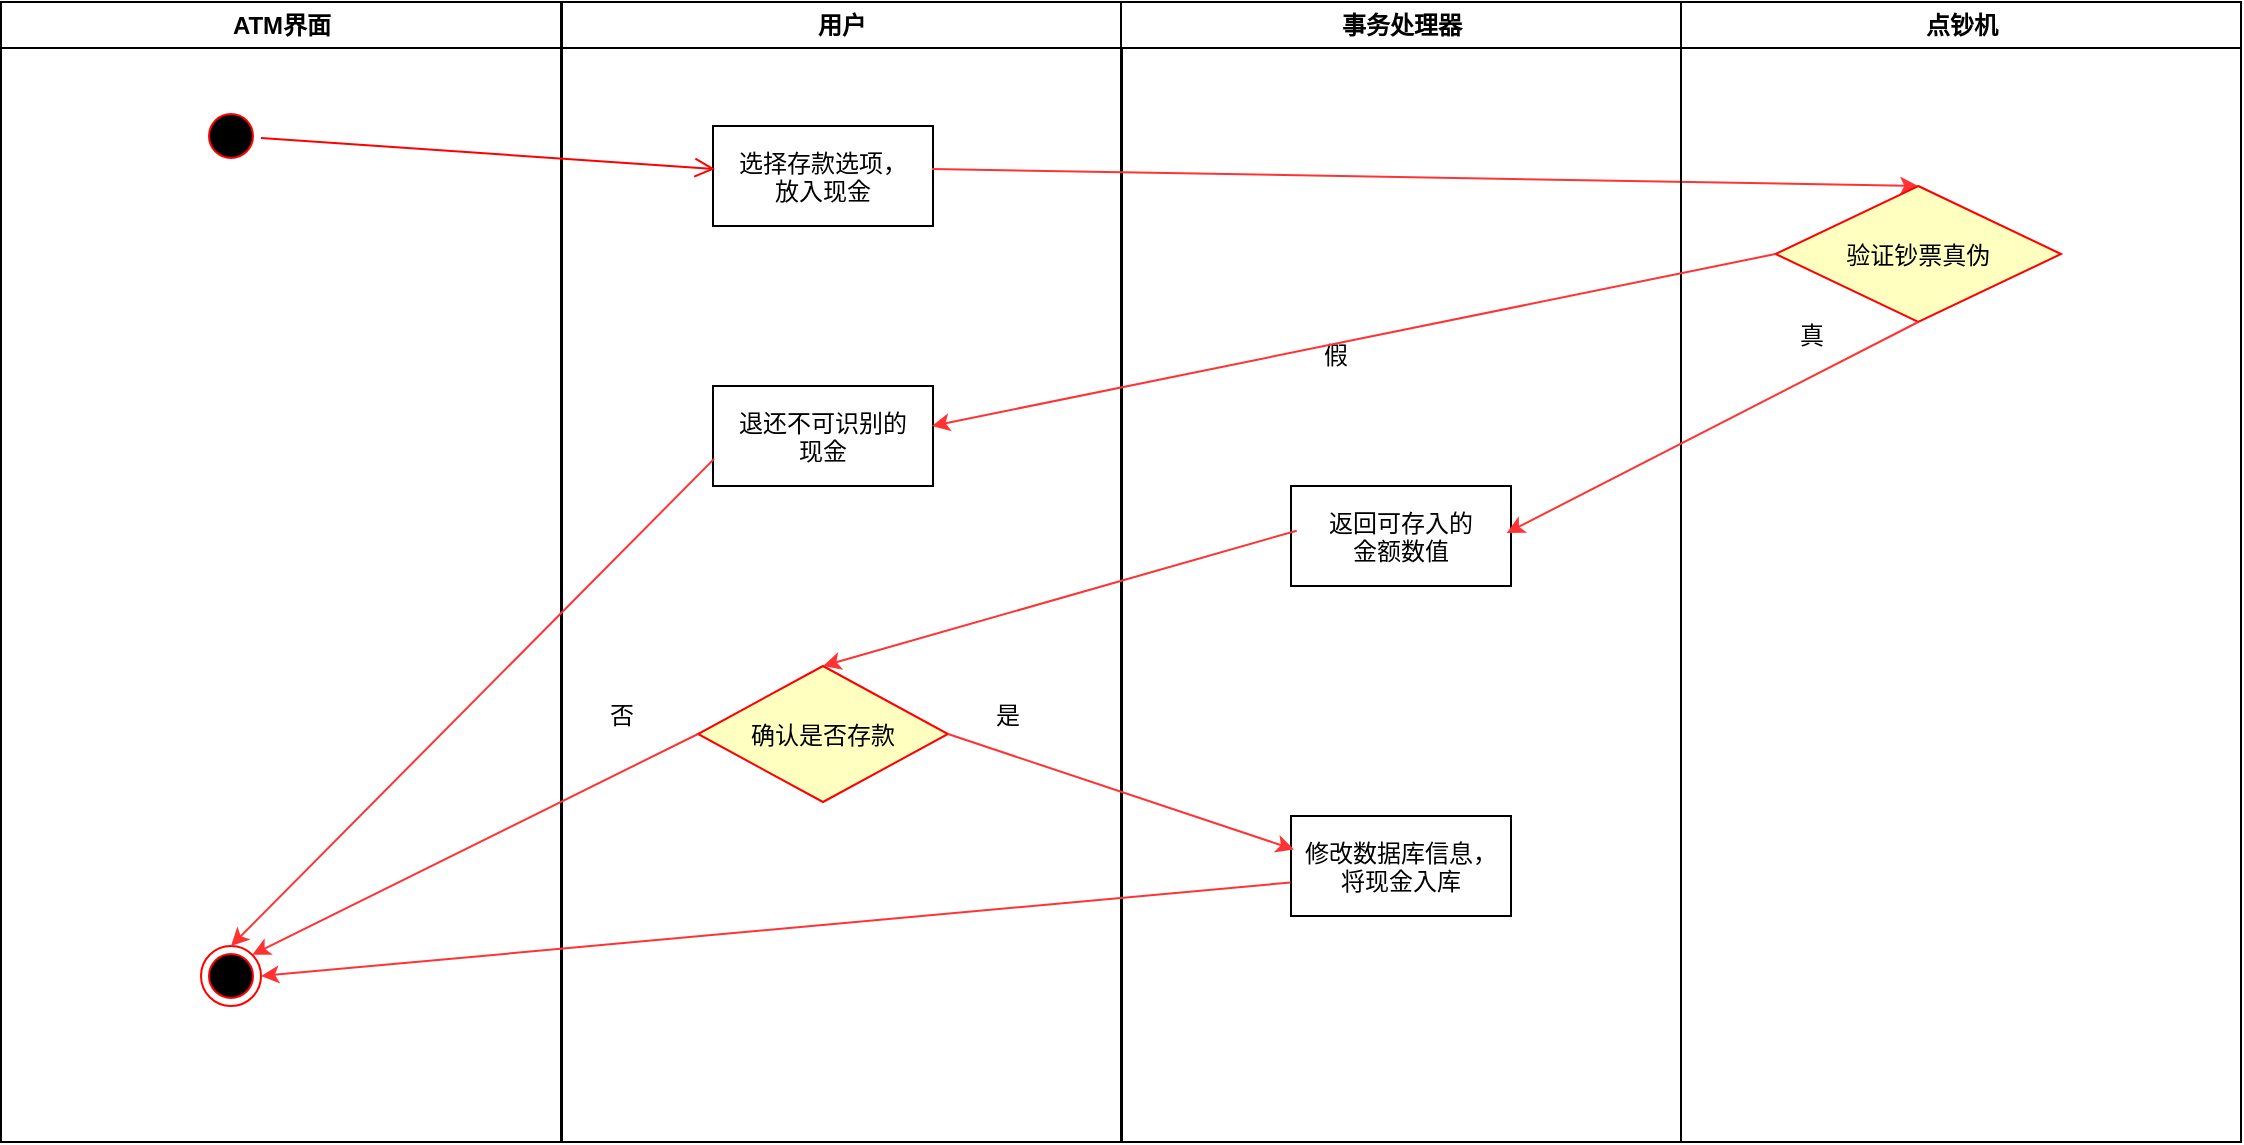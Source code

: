 <mxfile version="16.6.1" type="device"><diagram name="Page-1" id="e7e014a7-5840-1c2e-5031-d8a46d1fe8dd"><mxGraphModel dx="1179" dy="840" grid="0" gridSize="10" guides="1" tooltips="1" connect="1" arrows="1" fold="1" page="1" pageScale="1" pageWidth="1654" pageHeight="1169" background="none" math="0" shadow="0"><root><mxCell id="0"/><mxCell id="1" parent="0"/><mxCell id="2" value="ATM界面" style="swimlane;whiteSpace=wrap" parent="1" vertex="1"><mxGeometry x="164.5" y="128" width="280" height="570" as="geometry"/></mxCell><mxCell id="5" value="" style="ellipse;shape=startState;fillColor=#000000;strokeColor=#ff0000;" parent="2" vertex="1"><mxGeometry x="100" y="52" width="30" height="30" as="geometry"/></mxCell><mxCell id="38" value="" style="ellipse;shape=endState;fillColor=#000000;strokeColor=#ff0000" parent="2" vertex="1"><mxGeometry x="100" y="472" width="30" height="30" as="geometry"/></mxCell><mxCell id="3" value="用户" style="swimlane;whiteSpace=wrap" parent="1" vertex="1"><mxGeometry x="445" y="128" width="280" height="570" as="geometry"/></mxCell><mxCell id="Cw_osBQ9kD9DUKrEAZZV-43" value="选择存款选项，&#10;放入现金" style="" vertex="1" parent="3"><mxGeometry x="75.5" y="62" width="110" height="50" as="geometry"/></mxCell><mxCell id="Cw_osBQ9kD9DUKrEAZZV-47" value="退还不可识别的&#10;现金" style="" vertex="1" parent="3"><mxGeometry x="75.5" y="192" width="110" height="50" as="geometry"/></mxCell><mxCell id="inxst-BC7I5Q_mPvpGBe-50" value="确认是否存款" style="rhombus;fillColor=#ffffc0;strokeColor=#ff0000;" parent="3" vertex="1"><mxGeometry x="68" y="332" width="125" height="68" as="geometry"/></mxCell><mxCell id="inxst-BC7I5Q_mPvpGBe-58" value="否" style="text;html=1;strokeColor=none;fillColor=none;align=center;verticalAlign=middle;whiteSpace=wrap;rounded=0;" parent="3" vertex="1"><mxGeometry y="342" width="60" height="30" as="geometry"/></mxCell><mxCell id="Cw_osBQ9kD9DUKrEAZZV-54" value="是" style="text;html=1;strokeColor=none;fillColor=none;align=center;verticalAlign=middle;whiteSpace=wrap;rounded=0;" vertex="1" parent="3"><mxGeometry x="193" y="342" width="60" height="30" as="geometry"/></mxCell><mxCell id="4" value="事务处理器" style="swimlane;whiteSpace=wrap" parent="1" vertex="1"><mxGeometry x="724.5" y="128" width="280" height="570" as="geometry"/></mxCell><mxCell id="Cw_osBQ9kD9DUKrEAZZV-45" value="返回可存入的&#10;金额数值" style="" vertex="1" parent="4"><mxGeometry x="85" y="242" width="110" height="50" as="geometry"/></mxCell><mxCell id="Cw_osBQ9kD9DUKrEAZZV-49" value="假" style="text;html=1;strokeColor=none;fillColor=none;align=center;verticalAlign=middle;whiteSpace=wrap;rounded=0;" vertex="1" parent="4"><mxGeometry x="77.75" y="162" width="60" height="30" as="geometry"/></mxCell><mxCell id="16" value="修改数据库信息，&#10;将现金入库" style="" parent="4" vertex="1"><mxGeometry x="85" y="407" width="110" height="50" as="geometry"/></mxCell><mxCell id="6" value="" style="elbow=horizontal;verticalAlign=bottom;endArrow=open;endSize=8;strokeColor=#FF0000;endFill=1;rounded=0;entryX=0.009;entryY=0.43;entryDx=0;entryDy=0;entryPerimeter=0;" parent="1" source="5" edge="1" target="Cw_osBQ9kD9DUKrEAZZV-43"><mxGeometry x="264.5" y="168" as="geometry"><mxPoint x="490" y="260" as="targetPoint"/></mxGeometry></mxCell><mxCell id="inxst-BC7I5Q_mPvpGBe-45" style="rounded=0;orthogonalLoop=1;jettySize=auto;html=1;entryX=0.5;entryY=0;entryDx=0;entryDy=0;fillColor=#f8cecc;strokeColor=#FF3333;exitX=0.995;exitY=0.43;exitDx=0;exitDy=0;exitPerimeter=0;" parent="1" target="Cw_osBQ9kD9DUKrEAZZV-44" edge="1" source="Cw_osBQ9kD9DUKrEAZZV-43"><mxGeometry relative="1" as="geometry"><mxPoint x="670" y="250" as="sourcePoint"/></mxGeometry></mxCell><mxCell id="Cw_osBQ9kD9DUKrEAZZV-38" value="点钞机" style="swimlane;whiteSpace=wrap;startSize=23;" vertex="1" parent="1"><mxGeometry x="1004.5" y="128" width="280" height="570" as="geometry"/></mxCell><mxCell id="Cw_osBQ9kD9DUKrEAZZV-44" value="验证钞票真伪" style="rhombus;fillColor=#ffffc0;strokeColor=#ff0000;" vertex="1" parent="Cw_osBQ9kD9DUKrEAZZV-38"><mxGeometry x="47.25" y="92" width="142.75" height="68" as="geometry"/></mxCell><mxCell id="inxst-BC7I5Q_mPvpGBe-53" value="真" style="text;html=1;strokeColor=none;fillColor=none;align=center;verticalAlign=middle;whiteSpace=wrap;rounded=0;" parent="Cw_osBQ9kD9DUKrEAZZV-38" vertex="1"><mxGeometry x="35.5" y="152" width="60" height="30" as="geometry"/></mxCell><mxCell id="Cw_osBQ9kD9DUKrEAZZV-46" style="edgeStyle=none;rounded=0;orthogonalLoop=1;jettySize=auto;html=1;exitX=0.5;exitY=1;exitDx=0;exitDy=0;entryX=0.98;entryY=0.47;entryDx=0;entryDy=0;entryPerimeter=0;strokeColor=#FF3333;" edge="1" parent="1" source="Cw_osBQ9kD9DUKrEAZZV-44" target="Cw_osBQ9kD9DUKrEAZZV-45"><mxGeometry relative="1" as="geometry"/></mxCell><mxCell id="Cw_osBQ9kD9DUKrEAZZV-48" style="edgeStyle=none;rounded=0;orthogonalLoop=1;jettySize=auto;html=1;exitX=0;exitY=0.5;exitDx=0;exitDy=0;entryX=0.995;entryY=0.4;entryDx=0;entryDy=0;entryPerimeter=0;strokeColor=#FF3333;" edge="1" parent="1" source="Cw_osBQ9kD9DUKrEAZZV-44" target="Cw_osBQ9kD9DUKrEAZZV-47"><mxGeometry relative="1" as="geometry"/></mxCell><mxCell id="Cw_osBQ9kD9DUKrEAZZV-50" style="edgeStyle=none;rounded=0;orthogonalLoop=1;jettySize=auto;html=1;exitX=0.005;exitY=0.729;exitDx=0;exitDy=0;entryX=0.5;entryY=0;entryDx=0;entryDy=0;strokeColor=#FF3333;exitPerimeter=0;" edge="1" parent="1" source="Cw_osBQ9kD9DUKrEAZZV-47" target="38"><mxGeometry relative="1" as="geometry"/></mxCell><mxCell id="Cw_osBQ9kD9DUKrEAZZV-52" style="edgeStyle=none;rounded=0;orthogonalLoop=1;jettySize=auto;html=1;exitX=0.026;exitY=0.447;exitDx=0;exitDy=0;entryX=0.5;entryY=0;entryDx=0;entryDy=0;strokeColor=#FF3333;exitPerimeter=0;" edge="1" parent="1" source="Cw_osBQ9kD9DUKrEAZZV-45" target="inxst-BC7I5Q_mPvpGBe-50"><mxGeometry relative="1" as="geometry"/></mxCell><mxCell id="Cw_osBQ9kD9DUKrEAZZV-53" style="edgeStyle=none;rounded=0;orthogonalLoop=1;jettySize=auto;html=1;exitX=0;exitY=0.5;exitDx=0;exitDy=0;entryX=1;entryY=0;entryDx=0;entryDy=0;strokeColor=#FF3333;" edge="1" parent="1" source="inxst-BC7I5Q_mPvpGBe-50" target="38"><mxGeometry relative="1" as="geometry"/></mxCell><mxCell id="Cw_osBQ9kD9DUKrEAZZV-55" style="edgeStyle=none;rounded=0;orthogonalLoop=1;jettySize=auto;html=1;exitX=1;exitY=0.5;exitDx=0;exitDy=0;entryX=0.014;entryY=0.335;entryDx=0;entryDy=0;entryPerimeter=0;strokeColor=#FF3333;" edge="1" parent="1" source="inxst-BC7I5Q_mPvpGBe-50" target="16"><mxGeometry relative="1" as="geometry"/></mxCell><mxCell id="Cw_osBQ9kD9DUKrEAZZV-56" style="edgeStyle=none;rounded=0;orthogonalLoop=1;jettySize=auto;html=1;entryX=1;entryY=0.5;entryDx=0;entryDy=0;strokeColor=#FF3333;exitX=-0.002;exitY=0.665;exitDx=0;exitDy=0;exitPerimeter=0;" edge="1" parent="1" source="16" target="38"><mxGeometry relative="1" as="geometry"><mxPoint x="790" y="570" as="sourcePoint"/></mxGeometry></mxCell></root></mxGraphModel></diagram></mxfile>